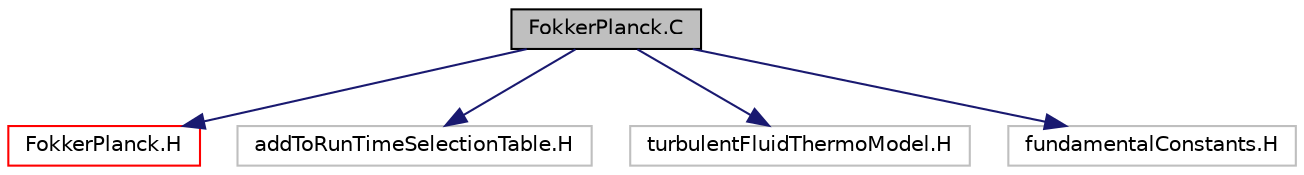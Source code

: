 digraph "FokkerPlanck.C"
{
  bgcolor="transparent";
  edge [fontname="Helvetica",fontsize="10",labelfontname="Helvetica",labelfontsize="10"];
  node [fontname="Helvetica",fontsize="10",shape=record];
  Node0 [label="FokkerPlanck.C",height=0.2,width=0.4,color="black", fillcolor="grey75", style="filled", fontcolor="black"];
  Node0 -> Node1 [color="midnightblue",fontsize="10",style="solid",fontname="Helvetica"];
  Node1 [label="FokkerPlanck.H",height=0.2,width=0.4,color="red",URL="$a00104.html"];
  Node0 -> Node26 [color="midnightblue",fontsize="10",style="solid",fontname="Helvetica"];
  Node26 [label="addToRunTimeSelectionTable.H",height=0.2,width=0.4,color="grey75"];
  Node0 -> Node27 [color="midnightblue",fontsize="10",style="solid",fontname="Helvetica"];
  Node27 [label="turbulentFluidThermoModel.H",height=0.2,width=0.4,color="grey75"];
  Node0 -> Node28 [color="midnightblue",fontsize="10",style="solid",fontname="Helvetica"];
  Node28 [label="fundamentalConstants.H",height=0.2,width=0.4,color="grey75"];
}
